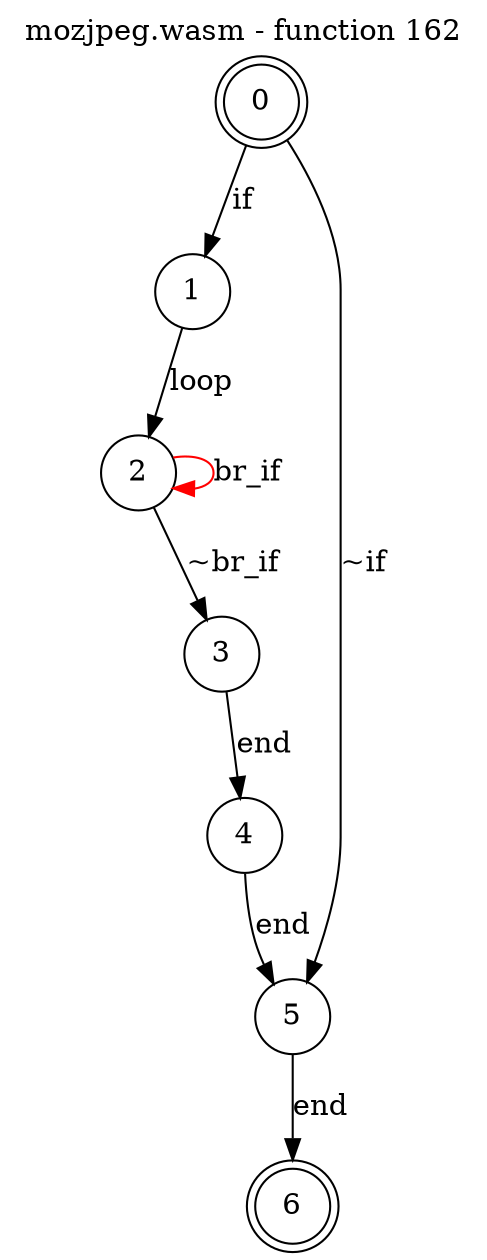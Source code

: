 digraph finite_state_machine {
    label = "mozjpeg.wasm - function 162"
    labelloc =  t
    labelfontsize = 16
    labelfontcolor = black
    labelfontname = "Helvetica"
    node [shape = doublecircle]; 0 6;
    node [shape = circle];
    0 -> 1[label = "if"];
    0 -> 5[label = "~if"];
    1 -> 2[label = "loop"];
    2 -> 3[label = "~br_if"];
    2 -> 2[color="red" label = "br_if"];
    3 -> 4[label = "end"];
    4 -> 5[label = "end"];
    5 -> 6[label = "end"];
}
